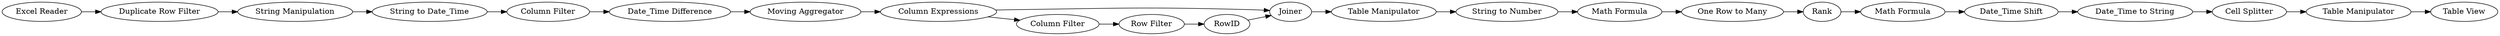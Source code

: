digraph {
	84 -> 88
	85 -> 90
	23 -> 24
	21 -> 22
	26 -> 30
	27 -> 28
	22 -> 23
	90 -> 91
	30 -> 31
	29 -> 30
	89 -> 83
	26 -> 27
	1 -> 2
	25 -> 26
	92 -> 93
	82 -> 84
	91 -> 92
	24 -> 25
	31 -> 89
	2 -> 21
	83 -> 82
	88 -> 85
	28 -> 29
	91 [label="Cell Splitter"]
	27 [label="Column Filter"]
	89 [label="String to Number"]
	21 [label="String Manipulation"]
	26 [label="Column Expressions"]
	24 [label="Date_Time Difference"]
	92 [label="Table Manipulator"]
	84 [label=Rank]
	31 [label="Table Manipulator"]
	25 [label="Moving Aggregator"]
	85 [label="Date_Time Shift"]
	1 [label="Excel Reader"]
	90 [label="Date_Time to String"]
	22 [label="String to Date_Time"]
	28 [label="Row Filter"]
	23 [label="Column Filter"]
	93 [label="Table View"]
	83 [label="Math Formula"]
	29 [label=RowID]
	82 [label="One Row to Many"]
	88 [label="Math Formula"]
	30 [label=Joiner]
	2 [label="Duplicate Row Filter"]
	rankdir=LR
}
